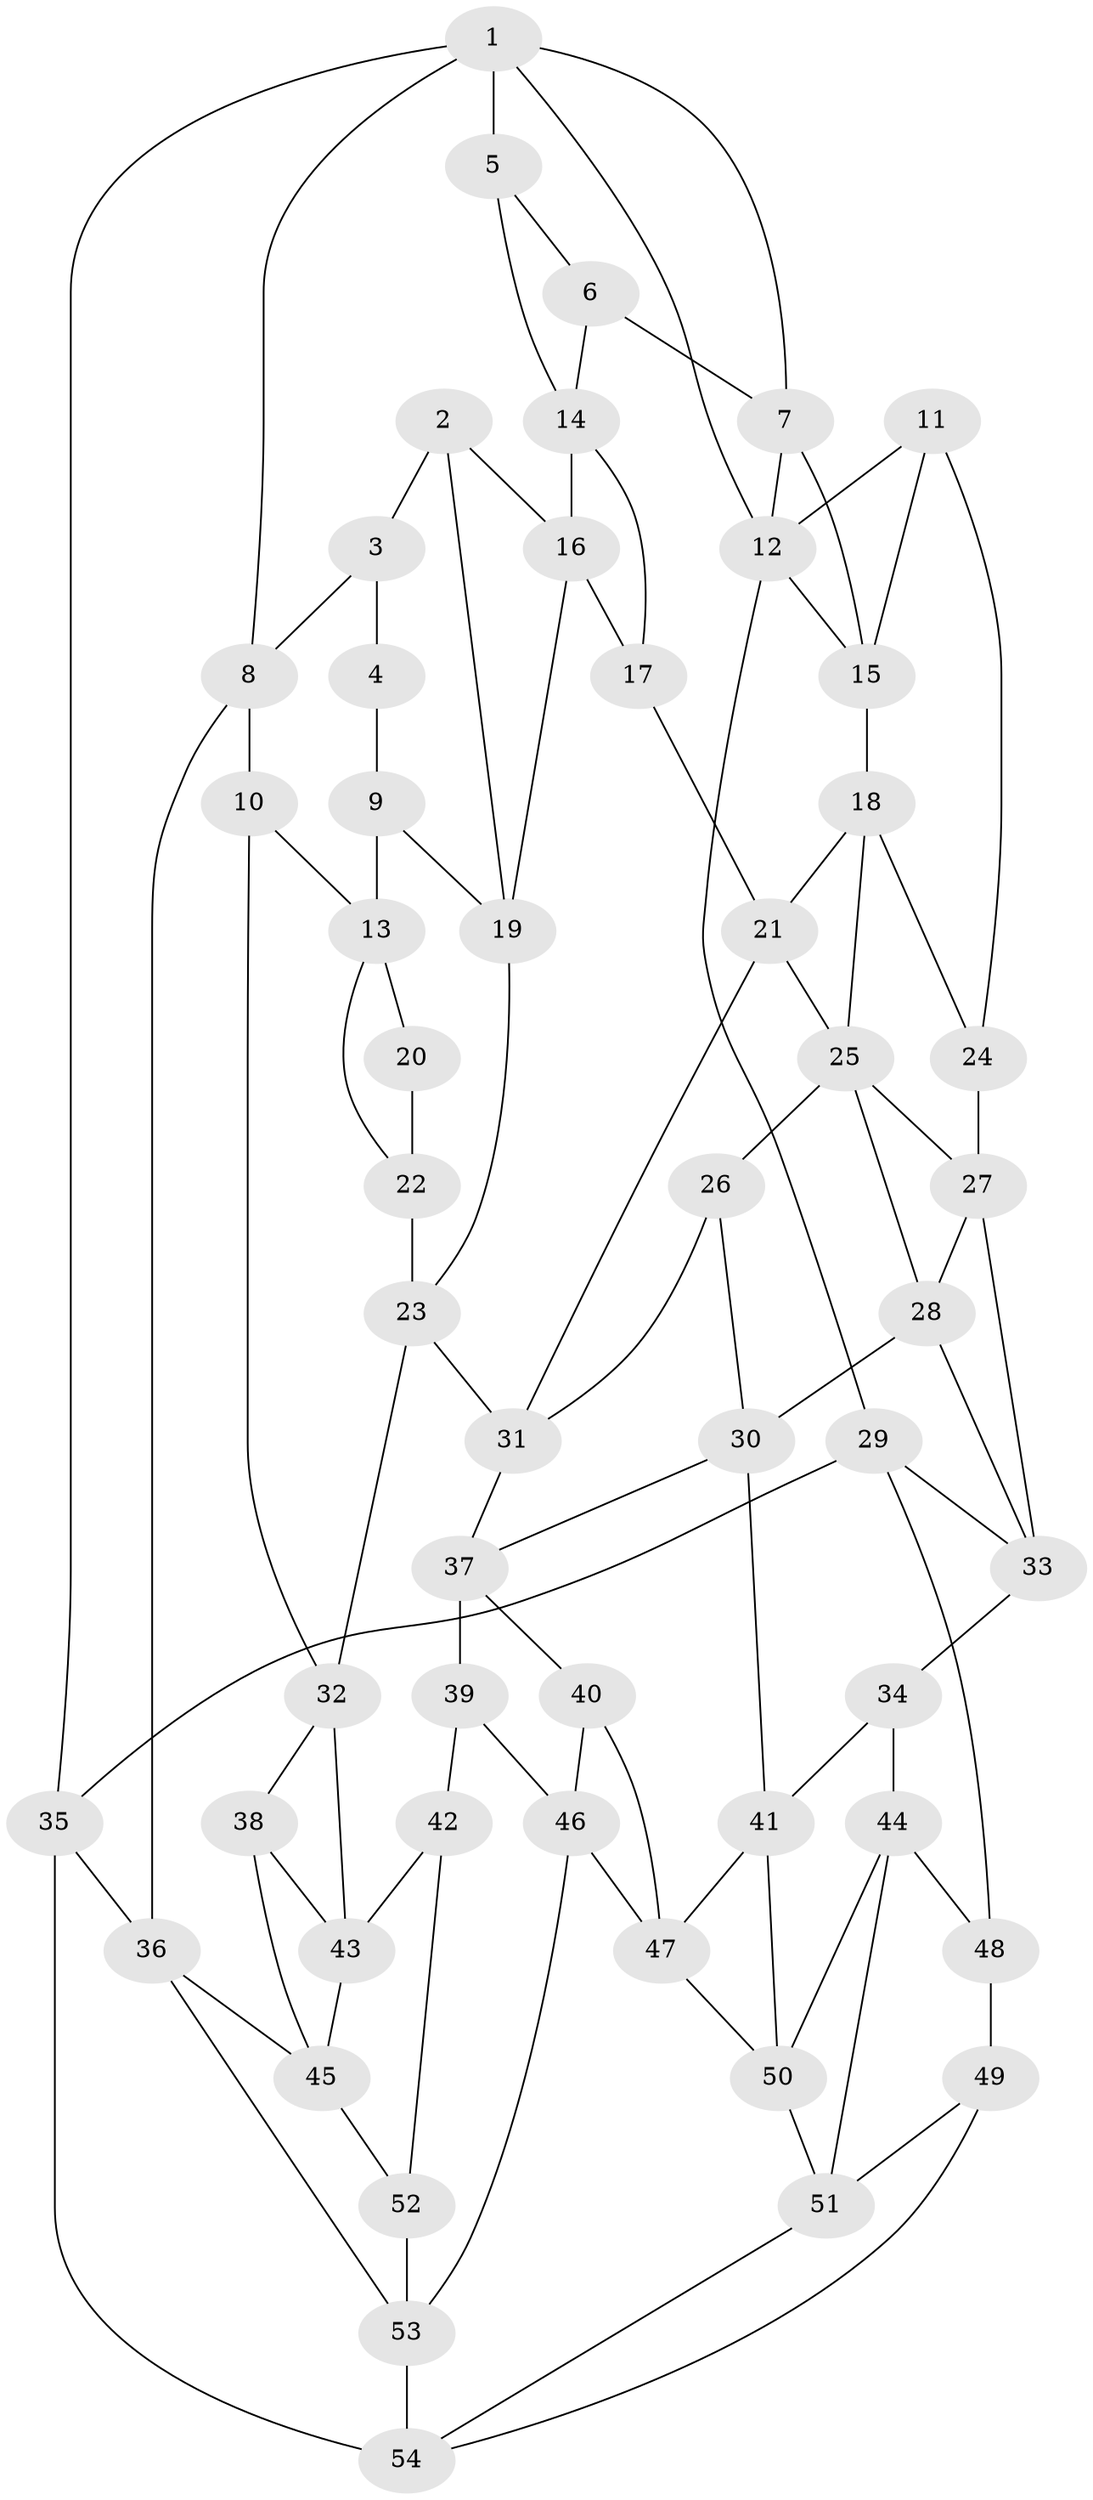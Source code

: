 // original degree distribution, {3: 0.03731343283582089, 4: 0.208955223880597, 6: 0.23880597014925373, 5: 0.5149253731343284}
// Generated by graph-tools (version 1.1) at 2025/38/03/04/25 23:38:30]
// undirected, 54 vertices, 98 edges
graph export_dot {
  node [color=gray90,style=filled];
  1;
  2;
  3;
  4;
  5;
  6;
  7;
  8;
  9;
  10;
  11;
  12;
  13;
  14;
  15;
  16;
  17;
  18;
  19;
  20;
  21;
  22;
  23;
  24;
  25;
  26;
  27;
  28;
  29;
  30;
  31;
  32;
  33;
  34;
  35;
  36;
  37;
  38;
  39;
  40;
  41;
  42;
  43;
  44;
  45;
  46;
  47;
  48;
  49;
  50;
  51;
  52;
  53;
  54;
  1 -- 5 [weight=1.0];
  1 -- 7 [weight=1.0];
  1 -- 8 [weight=1.0];
  1 -- 12 [weight=1.0];
  1 -- 35 [weight=1.0];
  2 -- 3 [weight=1.0];
  2 -- 16 [weight=1.0];
  2 -- 19 [weight=1.0];
  3 -- 4 [weight=2.0];
  3 -- 8 [weight=2.0];
  4 -- 9 [weight=1.0];
  5 -- 6 [weight=1.0];
  5 -- 14 [weight=2.0];
  6 -- 7 [weight=1.0];
  6 -- 14 [weight=1.0];
  7 -- 12 [weight=1.0];
  7 -- 15 [weight=1.0];
  8 -- 10 [weight=1.0];
  8 -- 36 [weight=1.0];
  9 -- 13 [weight=2.0];
  9 -- 19 [weight=1.0];
  10 -- 13 [weight=1.0];
  10 -- 32 [weight=1.0];
  11 -- 12 [weight=1.0];
  11 -- 15 [weight=1.0];
  11 -- 24 [weight=1.0];
  12 -- 15 [weight=1.0];
  12 -- 29 [weight=1.0];
  13 -- 20 [weight=2.0];
  13 -- 22 [weight=1.0];
  14 -- 16 [weight=1.0];
  14 -- 17 [weight=1.0];
  15 -- 18 [weight=1.0];
  16 -- 17 [weight=1.0];
  16 -- 19 [weight=1.0];
  17 -- 21 [weight=2.0];
  18 -- 21 [weight=1.0];
  18 -- 24 [weight=1.0];
  18 -- 25 [weight=1.0];
  19 -- 23 [weight=1.0];
  20 -- 22 [weight=1.0];
  21 -- 25 [weight=1.0];
  21 -- 31 [weight=1.0];
  22 -- 23 [weight=2.0];
  23 -- 31 [weight=1.0];
  23 -- 32 [weight=1.0];
  24 -- 27 [weight=2.0];
  25 -- 26 [weight=2.0];
  25 -- 27 [weight=1.0];
  25 -- 28 [weight=1.0];
  26 -- 30 [weight=1.0];
  26 -- 31 [weight=1.0];
  27 -- 28 [weight=1.0];
  27 -- 33 [weight=1.0];
  28 -- 30 [weight=1.0];
  28 -- 33 [weight=1.0];
  29 -- 33 [weight=1.0];
  29 -- 35 [weight=1.0];
  29 -- 48 [weight=1.0];
  30 -- 37 [weight=1.0];
  30 -- 41 [weight=1.0];
  31 -- 37 [weight=1.0];
  32 -- 38 [weight=2.0];
  32 -- 43 [weight=1.0];
  33 -- 34 [weight=1.0];
  34 -- 41 [weight=1.0];
  34 -- 44 [weight=1.0];
  35 -- 36 [weight=1.0];
  35 -- 54 [weight=2.0];
  36 -- 45 [weight=1.0];
  36 -- 53 [weight=1.0];
  37 -- 39 [weight=1.0];
  37 -- 40 [weight=1.0];
  38 -- 43 [weight=1.0];
  38 -- 45 [weight=1.0];
  39 -- 42 [weight=2.0];
  39 -- 46 [weight=1.0];
  40 -- 46 [weight=1.0];
  40 -- 47 [weight=1.0];
  41 -- 47 [weight=1.0];
  41 -- 50 [weight=1.0];
  42 -- 43 [weight=1.0];
  42 -- 52 [weight=1.0];
  43 -- 45 [weight=1.0];
  44 -- 48 [weight=1.0];
  44 -- 50 [weight=1.0];
  44 -- 51 [weight=1.0];
  45 -- 52 [weight=1.0];
  46 -- 47 [weight=1.0];
  46 -- 53 [weight=1.0];
  47 -- 50 [weight=1.0];
  48 -- 49 [weight=1.0];
  49 -- 51 [weight=1.0];
  49 -- 54 [weight=1.0];
  50 -- 51 [weight=1.0];
  51 -- 54 [weight=1.0];
  52 -- 53 [weight=2.0];
  53 -- 54 [weight=1.0];
}
